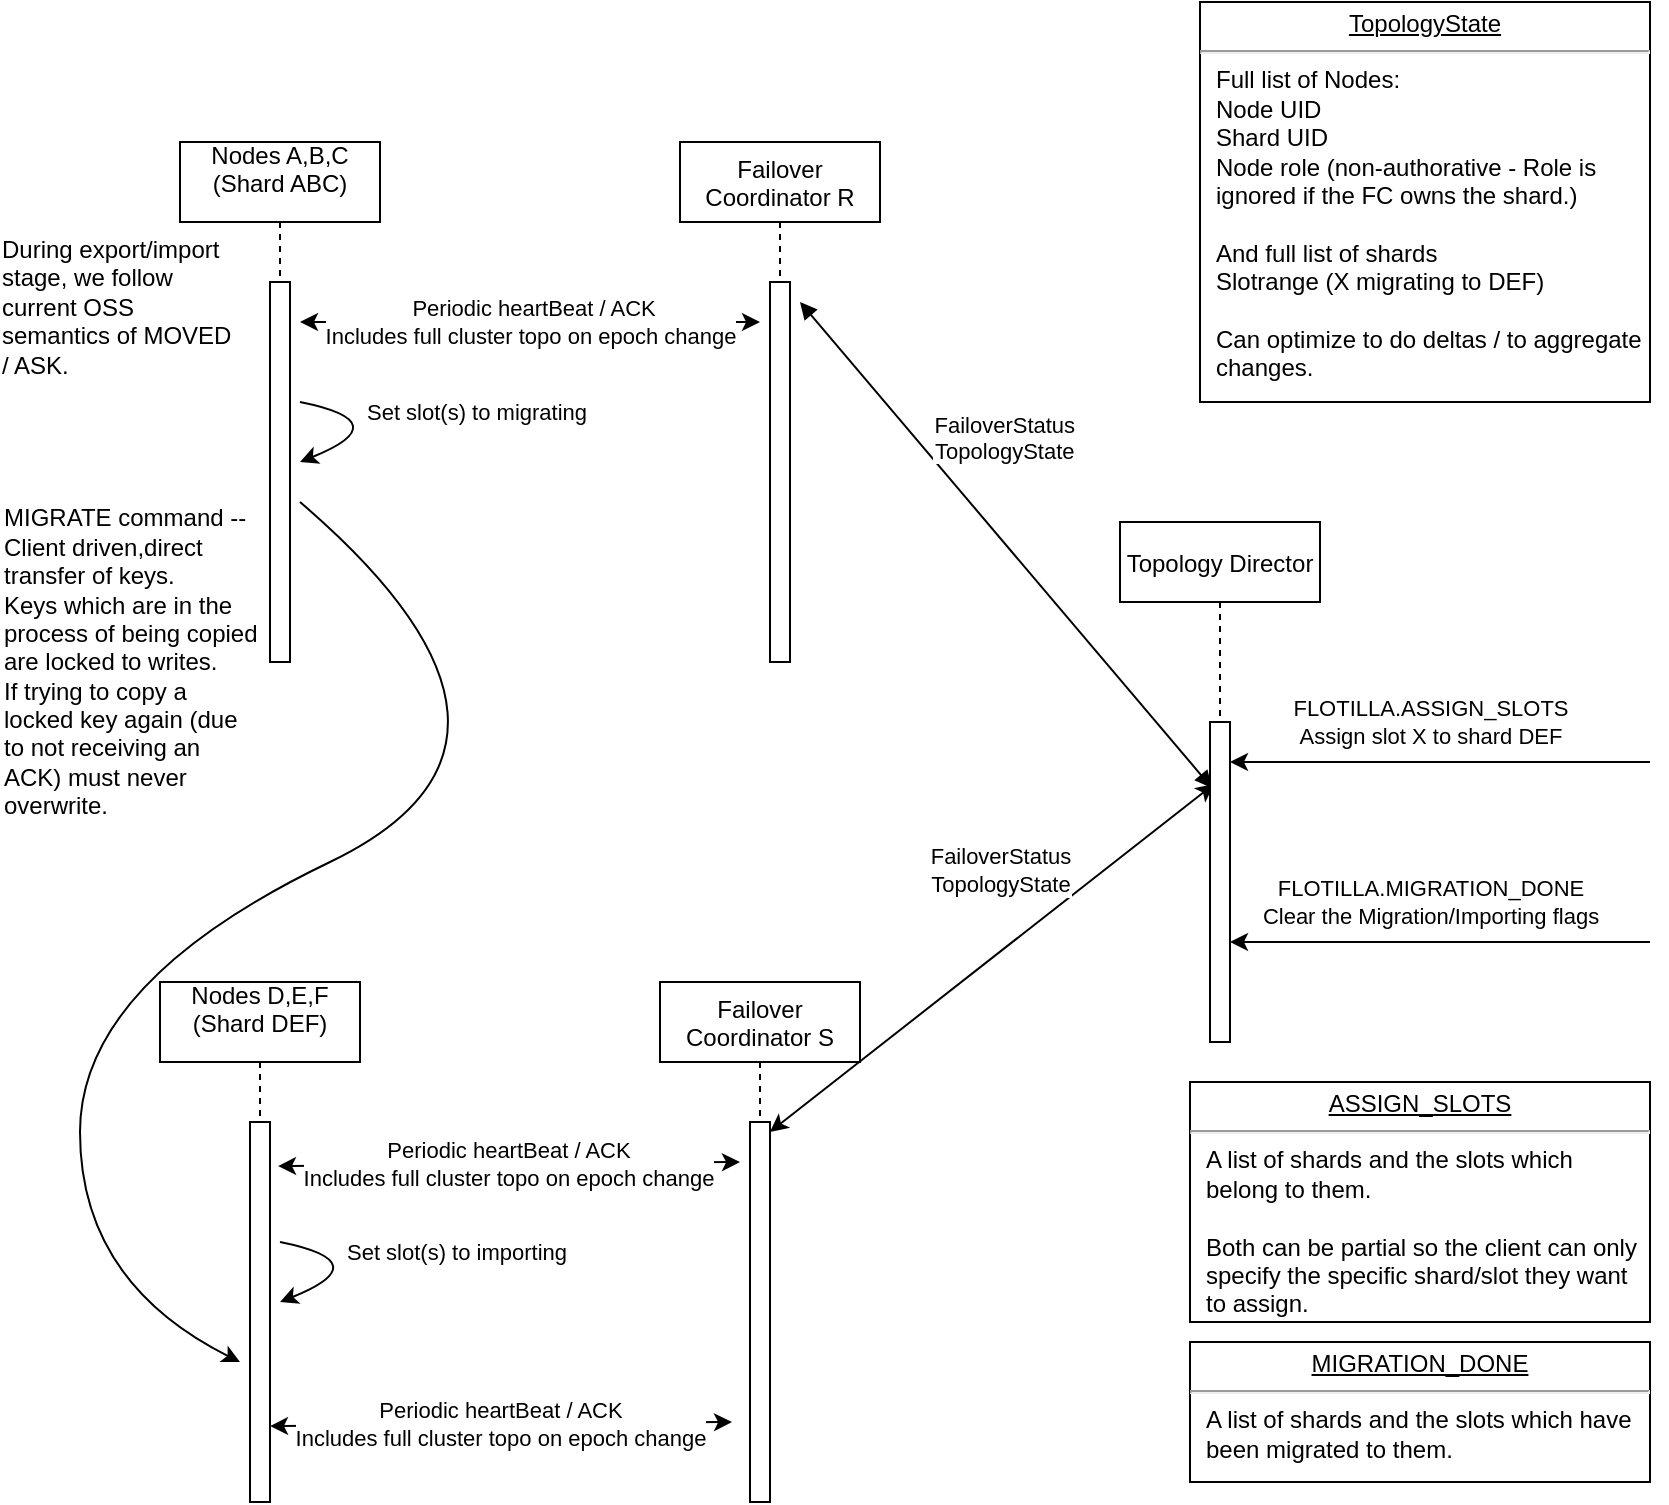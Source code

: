 <mxfile version="14.7.4" type="embed"><diagram id="kgpKYQtTHZ0yAKxKKP6v" name="Page-1"><mxGraphModel dx="1118" dy="725" grid="1" gridSize="10" guides="1" tooltips="1" connect="1" arrows="1" fold="1" page="1" pageScale="1" pageWidth="850" pageHeight="1100" math="0" shadow="0"><root><mxCell id="0"/><mxCell id="1" parent="0"/><mxCell id="3nuBFxr9cyL0pnOWT2aG-1" value="Failover&#10;Coordinator R" style="shape=umlLifeline;perimeter=lifelinePerimeter;container=1;collapsible=0;recursiveResize=0;rounded=0;shadow=0;strokeWidth=1;" parent="1" vertex="1"><mxGeometry x="350" y="90" width="100" height="260" as="geometry"/></mxCell><mxCell id="3nuBFxr9cyL0pnOWT2aG-2" value="" style="points=[];perimeter=orthogonalPerimeter;rounded=0;shadow=0;strokeWidth=1;" parent="3nuBFxr9cyL0pnOWT2aG-1" vertex="1"><mxGeometry x="45" y="70" width="10" height="190" as="geometry"/></mxCell><mxCell id="3nuBFxr9cyL0pnOWT2aG-5" value="Topology Director" style="shape=umlLifeline;perimeter=lifelinePerimeter;container=1;collapsible=0;recursiveResize=0;rounded=0;shadow=0;strokeWidth=1;" parent="1" vertex="1"><mxGeometry x="570" y="280" width="100" height="230" as="geometry"/></mxCell><mxCell id="3nuBFxr9cyL0pnOWT2aG-9" value="FailoverStatus&#10;TopologyState" style="verticalAlign=bottom;endArrow=block;shadow=0;strokeWidth=1;exitX=0.1;exitY=0.206;exitDx=0;exitDy=0;exitPerimeter=0;startArrow=block;startFill=1;" parent="1" source="3nuBFxr9cyL0pnOWT2aG-6" edge="1"><mxGeometry x="0.183" y="-24" relative="1" as="geometry"><mxPoint x="555" y="210" as="sourcePoint"/><mxPoint x="410" y="170" as="targetPoint"/><mxPoint as="offset"/></mxGeometry></mxCell><mxCell id="O2KzVNcmPztIQmy5xaa1-1" value="Failover&#10;Coordinator S" style="shape=umlLifeline;perimeter=lifelinePerimeter;container=0;collapsible=0;recursiveResize=0;rounded=0;shadow=0;strokeWidth=1;" parent="1" vertex="1"><mxGeometry x="340" y="510" width="100" height="260" as="geometry"/></mxCell><mxCell id="O2KzVNcmPztIQmy5xaa1-8" value="Nodes D,E,F&#10;(Shard DEF)&#10;" style="shape=umlLifeline;perimeter=lifelinePerimeter;container=0;collapsible=0;recursiveResize=0;rounded=0;shadow=0;strokeWidth=1;verticalAlign=middle;" parent="1" vertex="1"><mxGeometry x="90" y="510" width="100" height="260" as="geometry"/></mxCell><mxCell id="O2KzVNcmPztIQmy5xaa1-11" value="" style="group" parent="1" vertex="1" connectable="0"><mxGeometry x="100" y="90" width="110" height="260" as="geometry"/></mxCell><mxCell id="O2KzVNcmPztIQmy5xaa1-5" value="Nodes A,B,C&#10;(Shard ABC)&#10;" style="shape=umlLifeline;perimeter=lifelinePerimeter;container=0;collapsible=0;recursiveResize=0;rounded=0;shadow=0;strokeWidth=1;verticalAlign=middle;" parent="O2KzVNcmPztIQmy5xaa1-11" vertex="1"><mxGeometry width="100" height="260" as="geometry"/></mxCell><mxCell id="O2KzVNcmPztIQmy5xaa1-6" value="" style="points=[];perimeter=orthogonalPerimeter;rounded=0;shadow=0;strokeWidth=1;" parent="O2KzVNcmPztIQmy5xaa1-11" vertex="1"><mxGeometry x="45" y="70" width="10" height="190" as="geometry"/></mxCell><mxCell id="O2KzVNcmPztIQmy5xaa1-27" value="" style="curved=1;endArrow=none;html=1;startArrow=classic;startFill=1;endFill=0;" parent="O2KzVNcmPztIQmy5xaa1-11" edge="1"><mxGeometry width="50" height="50" relative="1" as="geometry"><mxPoint x="60" y="160" as="sourcePoint"/><mxPoint x="60" y="130" as="targetPoint"/><Array as="points"><mxPoint x="110" y="140"/><mxPoint x="60" y="130"/></Array></mxGeometry></mxCell><mxCell id="O2KzVNcmPztIQmy5xaa1-28" value="Set slot(s) to migrating " style="edgeLabel;html=1;align=center;verticalAlign=middle;resizable=0;points=[];" parent="O2KzVNcmPztIQmy5xaa1-27" vertex="1" connectable="0"><mxGeometry x="-0.327" y="7" relative="1" as="geometry"><mxPoint x="57" y="-6" as="offset"/></mxGeometry></mxCell><mxCell id="O2KzVNcmPztIQmy5xaa1-12" value="&lt;div&gt;FLOTILLA.ASSIGN_SLOTS&lt;/div&gt;&lt;div&gt;Assign slot X to shard DEF&lt;/div&gt;" style="endArrow=classic;html=1;" parent="1" edge="1"><mxGeometry x="0.048" y="-20" width="50" height="50" relative="1" as="geometry"><mxPoint x="835" y="400" as="sourcePoint"/><mxPoint x="625" y="400" as="targetPoint"/><Array as="points"><mxPoint x="725" y="400"/></Array><mxPoint as="offset"/></mxGeometry></mxCell><mxCell id="O2KzVNcmPztIQmy5xaa1-13" value="FailoverStatus&lt;br&gt;TopologyState" style="endArrow=classic;html=1;entryX=1;entryY=0.026;entryDx=0;entryDy=0;entryPerimeter=0;exitX=0.2;exitY=0.194;exitDx=0;exitDy=0;exitPerimeter=0;startArrow=classic;startFill=1;" parent="1" source="3nuBFxr9cyL0pnOWT2aG-6" target="O2KzVNcmPztIQmy5xaa1-2" edge="1"><mxGeometry x="-0.214" y="-32" width="50" height="50" relative="1" as="geometry"><mxPoint x="590" y="380" as="sourcePoint"/><mxPoint x="580" y="540" as="targetPoint"/><mxPoint as="offset"/></mxGeometry></mxCell><mxCell id="O2KzVNcmPztIQmy5xaa1-2" value="" style="points=[];perimeter=orthogonalPerimeter;rounded=0;shadow=0;strokeWidth=1;" parent="1" vertex="1"><mxGeometry x="385" y="580" width="10" height="190" as="geometry"/></mxCell><mxCell id="O2KzVNcmPztIQmy5xaa1-14" value="&lt;div&gt;&amp;nbsp;Periodic heartBeat / ACK&lt;/div&gt;&lt;div&gt;Includes full cluster topo on epoch change&lt;/div&gt;" style="endArrow=classic;startArrow=classic;html=1;" parent="1" edge="1"><mxGeometry width="50" height="50" relative="1" as="geometry"><mxPoint x="160" y="180" as="sourcePoint"/><mxPoint x="390" y="180" as="targetPoint"/></mxGeometry></mxCell><mxCell id="O2KzVNcmPztIQmy5xaa1-15" value="&lt;div&gt;Periodic heartBeat / ACK&lt;/div&gt;&lt;div&gt;Includes full cluster topo on epoch change&lt;/div&gt;" style="endArrow=classic;startArrow=classic;html=1;exitX=1.4;exitY=0.116;exitDx=0;exitDy=0;exitPerimeter=0;" parent="1" source="O2KzVNcmPztIQmy5xaa1-9" edge="1"><mxGeometry width="50" height="50" relative="1" as="geometry"><mxPoint x="110" y="600" as="sourcePoint"/><mxPoint x="380" y="600" as="targetPoint"/></mxGeometry></mxCell><mxCell id="3nuBFxr9cyL0pnOWT2aG-6" value="" style="points=[];perimeter=orthogonalPerimeter;rounded=0;shadow=0;strokeWidth=1;" parent="1" vertex="1"><mxGeometry x="615" y="380" width="10" height="160" as="geometry"/></mxCell><mxCell id="O2KzVNcmPztIQmy5xaa1-25" value="&lt;p style=&quot;margin: 0px ; margin-top: 4px ; text-align: center ; text-decoration: underline&quot;&gt;TopologyState&lt;/p&gt;&lt;hr&gt;&lt;p style=&quot;margin: 0px ; margin-left: 8px&quot;&gt;Full list of Nodes:&amp;nbsp;&lt;/p&gt;&lt;p style=&quot;margin: 0px ; margin-left: 8px&quot;&gt;Node UID&lt;/p&gt;&lt;p style=&quot;margin: 0px ; margin-left: 8px&quot;&gt;Shard UID&lt;br&gt;&lt;/p&gt;&lt;p style=&quot;margin: 0px ; margin-left: 8px&quot;&gt;Node role (non-authorative -&amp;nbsp;&lt;span&gt;Role is ignored if the FC owns the shard.&lt;/span&gt;&lt;span&gt;)&lt;/span&gt;&lt;/p&gt;&lt;p style=&quot;margin: 0px ; margin-left: 8px&quot;&gt;&lt;br&gt;&lt;/p&gt;&lt;p style=&quot;margin: 0px ; margin-left: 8px&quot;&gt;&lt;span&gt;And full list of shards&lt;/span&gt;&lt;/p&gt;&lt;p style=&quot;margin: 0px ; margin-left: 8px&quot;&gt;&lt;span&gt;Slotrange (X migrating to DEF)&lt;/span&gt;&lt;br&gt;&lt;/p&gt;&lt;p style=&quot;margin: 0px ; margin-left: 8px&quot;&gt;&lt;br&gt;&lt;/p&gt;&lt;p style=&quot;margin: 0px ; margin-left: 8px&quot;&gt;Can optimize to do deltas / to aggregate changes.&lt;br&gt;&lt;/p&gt;" style="verticalAlign=top;align=left;overflow=fill;fontSize=12;fontFamily=Helvetica;html=1;whiteSpace=wrap;" parent="1" vertex="1"><mxGeometry x="610" y="20" width="225" height="200" as="geometry"/></mxCell><mxCell id="O2KzVNcmPztIQmy5xaa1-29" value="" style="curved=1;endArrow=none;html=1;startArrow=classic;startFill=1;endFill=0;" parent="1" edge="1"><mxGeometry width="50" height="50" relative="1" as="geometry"><mxPoint x="150" y="670" as="sourcePoint"/><mxPoint x="150" y="640" as="targetPoint"/><Array as="points"><mxPoint x="200" y="650"/><mxPoint x="150" y="640"/></Array></mxGeometry></mxCell><mxCell id="O2KzVNcmPztIQmy5xaa1-30" value="Set slot(s) to importing " style="edgeLabel;html=1;align=center;verticalAlign=middle;resizable=0;points=[];" parent="O2KzVNcmPztIQmy5xaa1-29" vertex="1" connectable="0"><mxGeometry x="-0.327" y="7" relative="1" as="geometry"><mxPoint x="57" y="-6" as="offset"/></mxGeometry></mxCell><mxCell id="O2KzVNcmPztIQmy5xaa1-31" value="&lt;div align=&quot;left&quot;&gt;During export/import stage, we follow current OSS semantics of MOVED / ASK.&lt;/div&gt;&lt;div align=&quot;left&quot;&gt;&lt;br&gt;&lt;/div&gt;" style="text;html=1;strokeColor=none;fillColor=none;align=center;verticalAlign=top;whiteSpace=wrap;rounded=0;" parent="1" vertex="1"><mxGeometry x="10" y="130" width="120" height="90" as="geometry"/></mxCell><mxCell id="O2KzVNcmPztIQmy5xaa1-9" value="" style="points=[];perimeter=orthogonalPerimeter;rounded=0;shadow=0;strokeWidth=1;" parent="1" vertex="1"><mxGeometry x="135" y="580" width="10" height="190" as="geometry"/></mxCell><mxCell id="O2KzVNcmPztIQmy5xaa1-39" value="" style="curved=1;endArrow=classic;html=1;" parent="1" edge="1"><mxGeometry width="50" height="50" relative="1" as="geometry"><mxPoint x="160" y="270" as="sourcePoint"/><mxPoint x="130" y="700" as="targetPoint"/><Array as="points"><mxPoint x="300" y="390"/><mxPoint x="50" y="510"/><mxPoint x="50" y="660"/><mxPoint x="130" y="700"/></Array></mxGeometry></mxCell><mxCell id="O2KzVNcmPztIQmy5xaa1-42" value="&lt;div align=&quot;left&quot;&gt;MIGRATE command -- Client driven,direct transfer of keys.&lt;/div&gt;&lt;div align=&quot;left&quot;&gt;&lt;div align=&quot;left&quot;&gt;Keys which are in the process of being copied are locked to writes.&lt;/div&gt;&lt;div align=&quot;left&quot;&gt;If trying to copy a locked key again (due to not receiving an ACK) must never overwrite.&lt;/div&gt;&lt;/div&gt;" style="text;html=1;strokeColor=none;fillColor=none;align=left;verticalAlign=middle;whiteSpace=wrap;rounded=0;" parent="1" vertex="1"><mxGeometry x="10" y="270" width="130" height="160" as="geometry"/></mxCell><mxCell id="O2KzVNcmPztIQmy5xaa1-43" value="&lt;div&gt;Periodic heartBeat / ACK&lt;/div&gt;&lt;div&gt;Includes full cluster topo on epoch change&lt;/div&gt;" style="endArrow=classic;startArrow=classic;html=1;exitX=1.4;exitY=0.116;exitDx=0;exitDy=0;exitPerimeter=0;" parent="1" edge="1"><mxGeometry width="50" height="50" relative="1" as="geometry"><mxPoint x="145" y="732.04" as="sourcePoint"/><mxPoint x="376" y="730" as="targetPoint"/></mxGeometry></mxCell><mxCell id="O2KzVNcmPztIQmy5xaa1-44" value="&lt;p style=&quot;margin: 0px ; margin-top: 4px ; text-align: center ; text-decoration: underline&quot;&gt;ASSIGN_SLOTS&lt;/p&gt;&lt;hr&gt;&lt;p style=&quot;margin: 0px ; margin-left: 8px&quot;&gt;A list of shards and the slots which belong to them.&lt;/p&gt;&lt;p style=&quot;margin: 0px ; margin-left: 8px&quot;&gt;&lt;br&gt;&lt;/p&gt;&lt;p style=&quot;margin: 0px ; margin-left: 8px&quot;&gt;Both can be partial so the client can only specify the specific shard/slot they want to assign.&lt;/p&gt;" style="verticalAlign=top;align=left;overflow=fill;fontSize=12;fontFamily=Helvetica;html=1;whiteSpace=wrap;" parent="1" vertex="1"><mxGeometry x="605" y="560" width="230" height="120" as="geometry"/></mxCell><mxCell id="O2KzVNcmPztIQmy5xaa1-45" value="&lt;div&gt;FLOTILLA.MIGRATION_DONE&lt;br&gt;&lt;/div&gt;&lt;div&gt;Clear the Migration/Importing flags&lt;br&gt;&lt;/div&gt;" style="endArrow=classic;html=1;" parent="1" edge="1"><mxGeometry x="0.048" y="-20" width="50" height="50" relative="1" as="geometry"><mxPoint x="835" y="490" as="sourcePoint"/><mxPoint x="625" y="490" as="targetPoint"/><Array as="points"><mxPoint x="725" y="490"/></Array><mxPoint as="offset"/></mxGeometry></mxCell><mxCell id="2" value="&lt;p style=&quot;margin: 0px ; margin-top: 4px ; text-align: center ; text-decoration: underline&quot;&gt;MIGRATION_DONE&lt;/p&gt;&lt;hr&gt;&lt;p style=&quot;margin: 0px ; margin-left: 8px&quot;&gt;A list of shards and the slots which have been migrated to them.&lt;/p&gt;&lt;p style=&quot;margin: 0px ; margin-left: 8px&quot;&gt;&lt;br&gt;&lt;/p&gt;" style="verticalAlign=top;align=left;overflow=fill;fontSize=12;fontFamily=Helvetica;html=1;whiteSpace=wrap;" parent="1" vertex="1"><mxGeometry x="605" y="690" width="230" height="70" as="geometry"/></mxCell></root></mxGraphModel></diagram></mxfile>